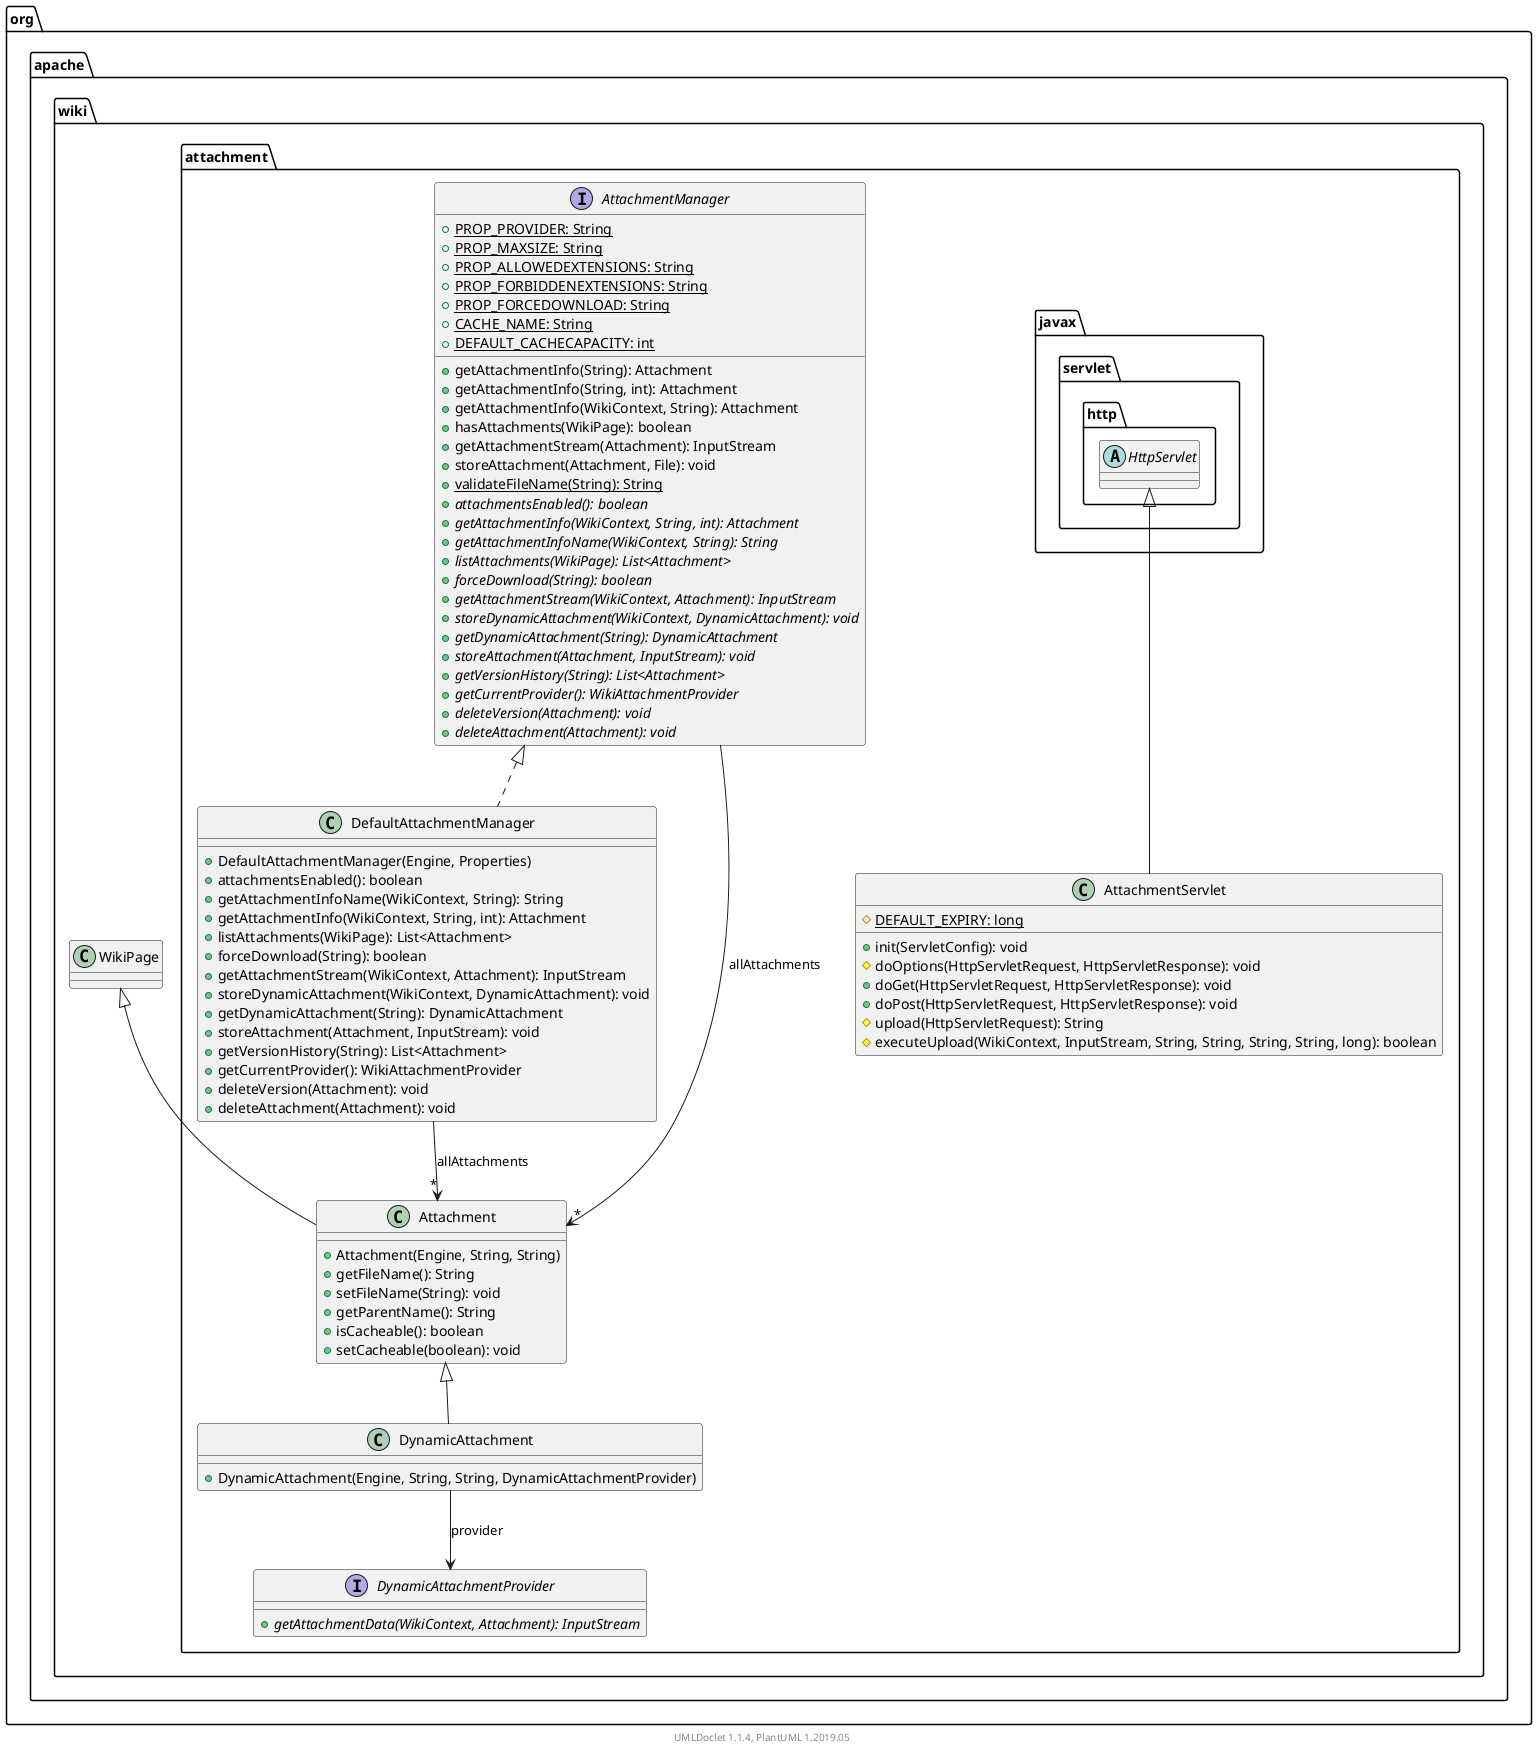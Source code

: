 @startuml

    namespace org.apache.wiki.attachment {

        class DefaultAttachmentManager [[DefaultAttachmentManager.html]] {
            +DefaultAttachmentManager(Engine, Properties)
            +attachmentsEnabled(): boolean
            +getAttachmentInfoName(WikiContext, String): String
            +getAttachmentInfo(WikiContext, String, int): Attachment
            +listAttachments(WikiPage): List<Attachment>
            +forceDownload(String): boolean
            +getAttachmentStream(WikiContext, Attachment): InputStream
            +storeDynamicAttachment(WikiContext, DynamicAttachment): void
            +getDynamicAttachment(String): DynamicAttachment
            +storeAttachment(Attachment, InputStream): void
            +getVersionHistory(String): List<Attachment>
            +getCurrentProvider(): WikiAttachmentProvider
            +deleteVersion(Attachment): void
            +deleteAttachment(Attachment): void
        }

        interface AttachmentManager [[AttachmentManager.html]] {
            {static} +PROP_PROVIDER: String
            {static} +PROP_MAXSIZE: String
            {static} +PROP_ALLOWEDEXTENSIONS: String
            {static} +PROP_FORBIDDENEXTENSIONS: String
            {static} +PROP_FORCEDOWNLOAD: String
            {static} +CACHE_NAME: String
            {static} +DEFAULT_CACHECAPACITY: int
            +getAttachmentInfo(String): Attachment
            +getAttachmentInfo(String, int): Attachment
            +getAttachmentInfo(WikiContext, String): Attachment
            +hasAttachments(WikiPage): boolean
            +getAttachmentStream(Attachment): InputStream
            +storeAttachment(Attachment, File): void
            {static} +validateFileName(String): String
            {abstract} +attachmentsEnabled(): boolean
            {abstract} +getAttachmentInfo(WikiContext, String, int): Attachment
            {abstract} +getAttachmentInfoName(WikiContext, String): String
            {abstract} +listAttachments(WikiPage): List<Attachment>
            {abstract} +forceDownload(String): boolean
            {abstract} +getAttachmentStream(WikiContext, Attachment): InputStream
            {abstract} +storeDynamicAttachment(WikiContext, DynamicAttachment): void
            {abstract} +getDynamicAttachment(String): DynamicAttachment
            {abstract} +storeAttachment(Attachment, InputStream): void
            {abstract} +getVersionHistory(String): List<Attachment>
            {abstract} +getCurrentProvider(): WikiAttachmentProvider
            {abstract} +deleteVersion(Attachment): void
            {abstract} +deleteAttachment(Attachment): void
        }

        class DynamicAttachment [[DynamicAttachment.html]] {
            +DynamicAttachment(Engine, String, String, DynamicAttachmentProvider)
        }

        class AttachmentServlet [[AttachmentServlet.html]] {
            {static} #DEFAULT_EXPIRY: long
            +init(ServletConfig): void
            #doOptions(HttpServletRequest, HttpServletResponse): void
            +doGet(HttpServletRequest, HttpServletResponse): void
            +doPost(HttpServletRequest, HttpServletResponse): void
            #upload(HttpServletRequest): String
            #executeUpload(WikiContext, InputStream, String, String, String, String, long): boolean
        }

        class Attachment [[Attachment.html]] {
            +Attachment(Engine, String, String)
            +getFileName(): String
            +setFileName(String): void
            +getParentName(): String
            +isCacheable(): boolean
            +setCacheable(boolean): void
        }

        interface DynamicAttachmentProvider [[DynamicAttachmentProvider.html]] {
            {abstract} +getAttachmentData(WikiContext, Attachment): InputStream
        }

        AttachmentManager <|.. DefaultAttachmentManager

        Attachment <|-- DynamicAttachment

        abstract class javax.servlet.http.HttpServlet
        javax.servlet.http.HttpServlet <|-- AttachmentServlet

        class org.apache.wiki.WikiPage
        org.apache.wiki.WikiPage <|-- Attachment

        DefaultAttachmentManager --> "*" Attachment: allAttachments

        AttachmentManager --> "*" Attachment: allAttachments

        DynamicAttachment --> DynamicAttachmentProvider: provider

    }


    center footer UMLDoclet 1.1.4, PlantUML 1.2019.05
@enduml
